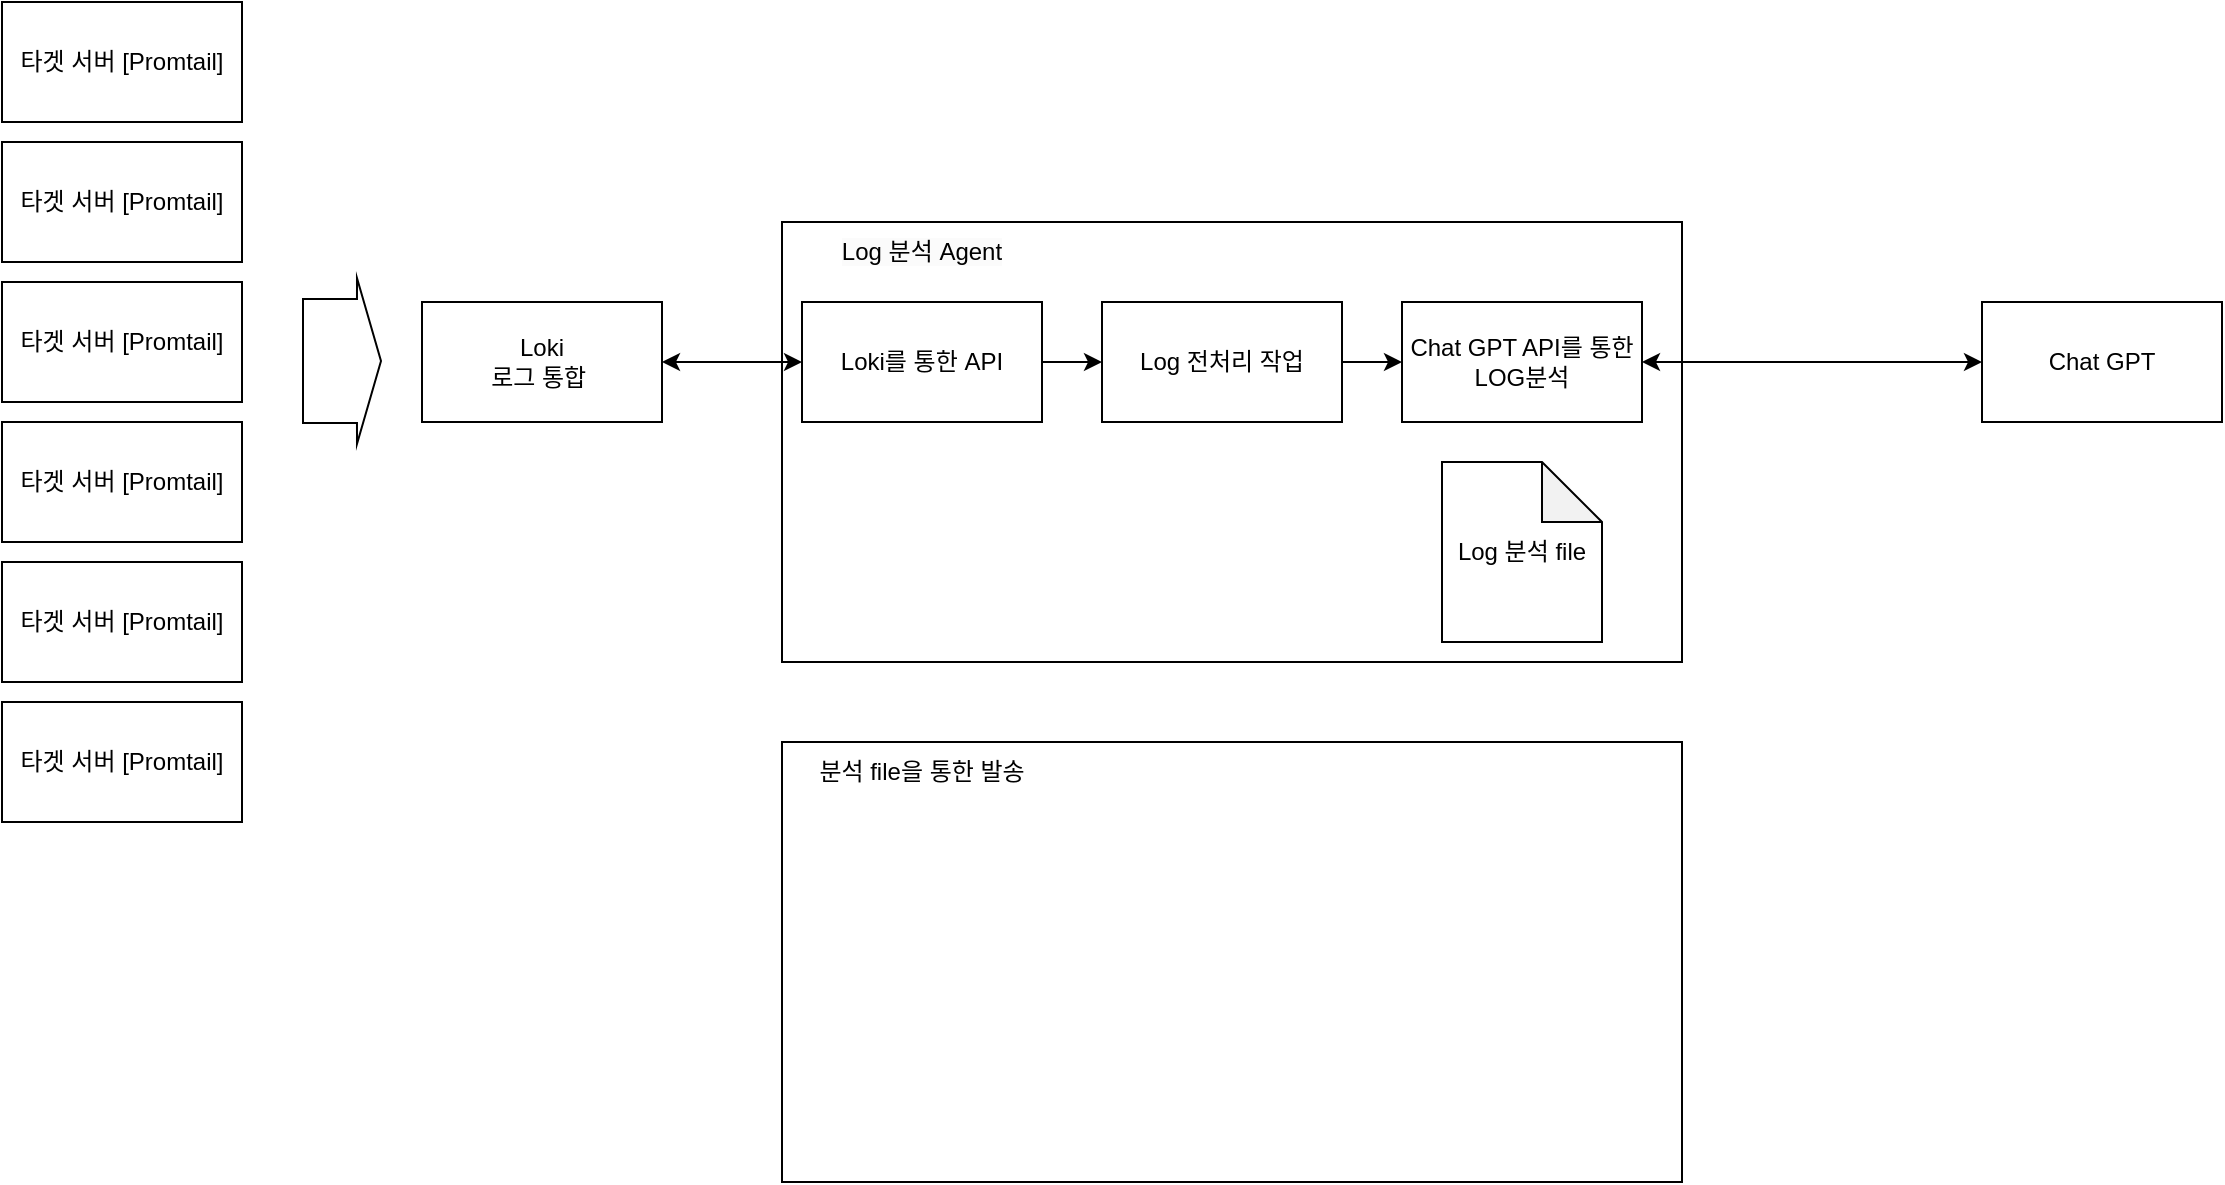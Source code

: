 <mxfile version="26.0.12">
  <diagram name="페이지-1" id="rnWNeppUsntsRS8bI7yD">
    <mxGraphModel dx="816" dy="439" grid="1" gridSize="10" guides="1" tooltips="1" connect="1" arrows="1" fold="1" page="1" pageScale="1" pageWidth="827" pageHeight="1169" math="0" shadow="0">
      <root>
        <mxCell id="0" />
        <mxCell id="1" parent="0" />
        <mxCell id="C6duQHap27jdDPHC_Jbk-1" value="타겟 서버 [Promtail]" style="rounded=0;whiteSpace=wrap;html=1;" vertex="1" parent="1">
          <mxGeometry x="120" y="130" width="120" height="60" as="geometry" />
        </mxCell>
        <mxCell id="C6duQHap27jdDPHC_Jbk-7" value="" style="rounded=0;whiteSpace=wrap;html=1;" vertex="1" parent="1">
          <mxGeometry x="510" y="240" width="450" height="220" as="geometry" />
        </mxCell>
        <mxCell id="C6duQHap27jdDPHC_Jbk-8" value="Loki를 통한 API" style="rounded=0;whiteSpace=wrap;html=1;" vertex="1" parent="1">
          <mxGeometry x="520" y="280" width="120" height="60" as="geometry" />
        </mxCell>
        <mxCell id="C6duQHap27jdDPHC_Jbk-10" value="&lt;meta charset=&quot;utf-8&quot;&gt;&lt;span style=&quot;color: rgb(0, 0, 0); font-family: Helvetica; font-size: 12px; font-style: normal; font-variant-ligatures: normal; font-variant-caps: normal; font-weight: 400; letter-spacing: normal; orphans: 2; text-align: center; text-indent: 0px; text-transform: none; widows: 2; word-spacing: 0px; -webkit-text-stroke-width: 0px; white-space: normal; background-color: rgb(251, 251, 251); text-decoration-thickness: initial; text-decoration-style: initial; text-decoration-color: initial; display: inline !important; float: none;&quot;&gt;Log 분석 Agent&lt;/span&gt;" style="text;html=1;align=center;verticalAlign=middle;whiteSpace=wrap;rounded=0;" vertex="1" parent="1">
          <mxGeometry x="510" y="240" width="140" height="30" as="geometry" />
        </mxCell>
        <mxCell id="C6duQHap27jdDPHC_Jbk-13" value="Loki&lt;div&gt;로그 통합&amp;nbsp;&lt;/div&gt;" style="rounded=0;whiteSpace=wrap;html=1;" vertex="1" parent="1">
          <mxGeometry x="330" y="280" width="120" height="60" as="geometry" />
        </mxCell>
        <mxCell id="C6duQHap27jdDPHC_Jbk-15" value="Log 전처리 작업" style="rounded=0;whiteSpace=wrap;html=1;" vertex="1" parent="1">
          <mxGeometry x="670" y="280" width="120" height="60" as="geometry" />
        </mxCell>
        <mxCell id="C6duQHap27jdDPHC_Jbk-16" value="Chat GPT API를 통한&lt;div&gt;LOG분석&lt;/div&gt;" style="rounded=0;whiteSpace=wrap;html=1;" vertex="1" parent="1">
          <mxGeometry x="820" y="280" width="120" height="60" as="geometry" />
        </mxCell>
        <mxCell id="C6duQHap27jdDPHC_Jbk-17" value="Chat GPT" style="rounded=0;whiteSpace=wrap;html=1;" vertex="1" parent="1">
          <mxGeometry x="1110" y="280" width="120" height="60" as="geometry" />
        </mxCell>
        <mxCell id="C6duQHap27jdDPHC_Jbk-18" value="" style="endArrow=classic;startArrow=classic;html=1;rounded=0;entryX=0;entryY=0.5;entryDx=0;entryDy=0;exitX=1;exitY=0.5;exitDx=0;exitDy=0;" edge="1" parent="1" source="C6duQHap27jdDPHC_Jbk-16" target="C6duQHap27jdDPHC_Jbk-17">
          <mxGeometry width="50" height="50" relative="1" as="geometry">
            <mxPoint x="700" y="430" as="sourcePoint" />
            <mxPoint x="750" y="380" as="targetPoint" />
          </mxGeometry>
        </mxCell>
        <mxCell id="C6duQHap27jdDPHC_Jbk-19" value="" style="endArrow=classic;html=1;rounded=0;exitX=1;exitY=0.5;exitDx=0;exitDy=0;entryX=0;entryY=0.5;entryDx=0;entryDy=0;" edge="1" parent="1" source="C6duQHap27jdDPHC_Jbk-8" target="C6duQHap27jdDPHC_Jbk-15">
          <mxGeometry width="50" height="50" relative="1" as="geometry">
            <mxPoint x="700" y="430" as="sourcePoint" />
            <mxPoint x="750" y="380" as="targetPoint" />
          </mxGeometry>
        </mxCell>
        <mxCell id="C6duQHap27jdDPHC_Jbk-20" value="" style="endArrow=classic;html=1;rounded=0;exitX=1;exitY=0.5;exitDx=0;exitDy=0;entryX=0;entryY=0.5;entryDx=0;entryDy=0;" edge="1" parent="1" source="C6duQHap27jdDPHC_Jbk-15" target="C6duQHap27jdDPHC_Jbk-16">
          <mxGeometry width="50" height="50" relative="1" as="geometry">
            <mxPoint x="650" y="320" as="sourcePoint" />
            <mxPoint x="680" y="320" as="targetPoint" />
          </mxGeometry>
        </mxCell>
        <mxCell id="C6duQHap27jdDPHC_Jbk-22" value="" style="endArrow=classic;startArrow=classic;html=1;rounded=0;exitX=1;exitY=0.5;exitDx=0;exitDy=0;entryX=0;entryY=0.5;entryDx=0;entryDy=0;" edge="1" parent="1" source="C6duQHap27jdDPHC_Jbk-13" target="C6duQHap27jdDPHC_Jbk-8">
          <mxGeometry width="50" height="50" relative="1" as="geometry">
            <mxPoint x="720" y="370" as="sourcePoint" />
            <mxPoint x="770" y="320" as="targetPoint" />
          </mxGeometry>
        </mxCell>
        <mxCell id="C6duQHap27jdDPHC_Jbk-23" value="Log 분석 file" style="shape=note;whiteSpace=wrap;html=1;backgroundOutline=1;darkOpacity=0.05;" vertex="1" parent="1">
          <mxGeometry x="840" y="360" width="80" height="90" as="geometry" />
        </mxCell>
        <mxCell id="C6duQHap27jdDPHC_Jbk-25" value="타겟 서버 [Promtail]" style="rounded=0;whiteSpace=wrap;html=1;" vertex="1" parent="1">
          <mxGeometry x="120" y="200" width="120" height="60" as="geometry" />
        </mxCell>
        <mxCell id="C6duQHap27jdDPHC_Jbk-26" value="타겟 서버 [Promtail]" style="rounded=0;whiteSpace=wrap;html=1;" vertex="1" parent="1">
          <mxGeometry x="120" y="270" width="120" height="60" as="geometry" />
        </mxCell>
        <mxCell id="C6duQHap27jdDPHC_Jbk-27" value="타겟 서버 [Promtail]" style="rounded=0;whiteSpace=wrap;html=1;" vertex="1" parent="1">
          <mxGeometry x="120" y="340" width="120" height="60" as="geometry" />
        </mxCell>
        <mxCell id="C6duQHap27jdDPHC_Jbk-28" value="타겟 서버 [Promtail]" style="rounded=0;whiteSpace=wrap;html=1;" vertex="1" parent="1">
          <mxGeometry x="120" y="410" width="120" height="60" as="geometry" />
        </mxCell>
        <mxCell id="C6duQHap27jdDPHC_Jbk-29" value="타겟 서버 [Promtail]" style="rounded=0;whiteSpace=wrap;html=1;" vertex="1" parent="1">
          <mxGeometry x="120" y="480" width="120" height="60" as="geometry" />
        </mxCell>
        <mxCell id="C6duQHap27jdDPHC_Jbk-31" value="" style="shape=flexArrow;endArrow=classic;html=1;rounded=0;width=62;endSize=3.67;" edge="1" parent="1">
          <mxGeometry width="50" height="50" relative="1" as="geometry">
            <mxPoint x="270" y="309.5" as="sourcePoint" />
            <mxPoint x="310" y="309.5" as="targetPoint" />
          </mxGeometry>
        </mxCell>
        <mxCell id="C6duQHap27jdDPHC_Jbk-33" value="" style="rounded=0;whiteSpace=wrap;html=1;" vertex="1" parent="1">
          <mxGeometry x="510" y="500" width="450" height="220" as="geometry" />
        </mxCell>
        <mxCell id="C6duQHap27jdDPHC_Jbk-34" value="분석 file을 통한 발송" style="text;html=1;align=center;verticalAlign=middle;whiteSpace=wrap;rounded=0;" vertex="1" parent="1">
          <mxGeometry x="510" y="500" width="140" height="30" as="geometry" />
        </mxCell>
      </root>
    </mxGraphModel>
  </diagram>
</mxfile>

